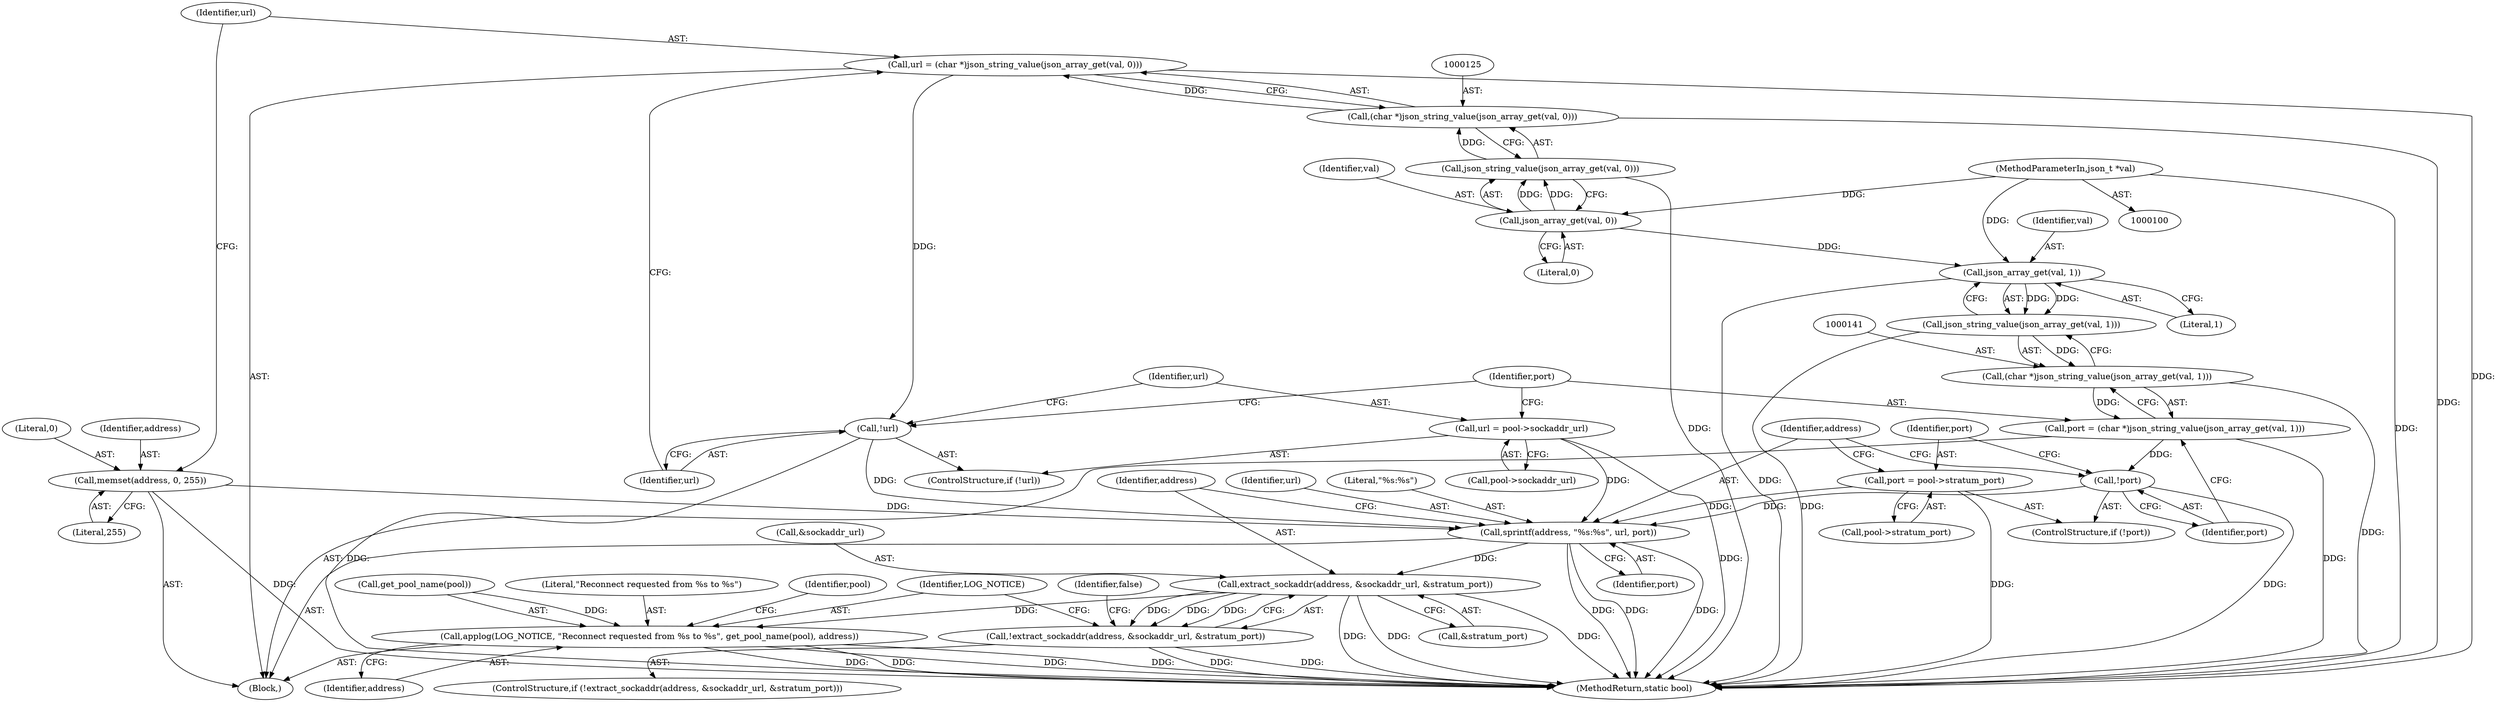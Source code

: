 digraph "1_sgminer_78cc408369bdbbd440196c93574098d1482efbce@API" {
"1000154" [label="(Call,sprintf(address, \"%s:%s\", url, port))"];
"1000118" [label="(Call,memset(address, 0, 255))"];
"1000131" [label="(Call,!url)"];
"1000122" [label="(Call,url = (char *)json_string_value(json_array_get(val, 0)))"];
"1000124" [label="(Call,(char *)json_string_value(json_array_get(val, 0)))"];
"1000126" [label="(Call,json_string_value(json_array_get(val, 0)))"];
"1000127" [label="(Call,json_array_get(val, 0))"];
"1000102" [label="(MethodParameterIn,json_t *val)"];
"1000133" [label="(Call,url = pool->sockaddr_url)"];
"1000147" [label="(Call,!port)"];
"1000138" [label="(Call,port = (char *)json_string_value(json_array_get(val, 1)))"];
"1000140" [label="(Call,(char *)json_string_value(json_array_get(val, 1)))"];
"1000142" [label="(Call,json_string_value(json_array_get(val, 1)))"];
"1000143" [label="(Call,json_array_get(val, 1))"];
"1000149" [label="(Call,port = pool->stratum_port)"];
"1000161" [label="(Call,extract_sockaddr(address, &sockaddr_url, &stratum_port))"];
"1000160" [label="(Call,!extract_sockaddr(address, &sockaddr_url, &stratum_port))"];
"1000169" [label="(Call,applog(LOG_NOTICE, \"Reconnect requested from %s to %s\", get_pool_name(pool), address))"];
"1000139" [label="(Identifier,port)"];
"1000126" [label="(Call,json_string_value(json_array_get(val, 0)))"];
"1000128" [label="(Identifier,val)"];
"1000122" [label="(Call,url = (char *)json_string_value(json_array_get(val, 0)))"];
"1000151" [label="(Call,pool->stratum_port)"];
"1000130" [label="(ControlStructure,if (!url))"];
"1000143" [label="(Call,json_array_get(val, 1))"];
"1000155" [label="(Identifier,address)"];
"1000157" [label="(Identifier,url)"];
"1000171" [label="(Literal,\"Reconnect requested from %s to %s\")"];
"1000140" [label="(Call,(char *)json_string_value(json_array_get(val, 1)))"];
"1000165" [label="(Call,&stratum_port)"];
"1000120" [label="(Literal,0)"];
"1000161" [label="(Call,extract_sockaddr(address, &sockaddr_url, &stratum_port))"];
"1000156" [label="(Literal,\"%s:%s\")"];
"1000142" [label="(Call,json_string_value(json_array_get(val, 1)))"];
"1000119" [label="(Identifier,address)"];
"1000118" [label="(Call,memset(address, 0, 255))"];
"1000148" [label="(Identifier,port)"];
"1000147" [label="(Call,!port)"];
"1000135" [label="(Call,pool->sockaddr_url)"];
"1000138" [label="(Call,port = (char *)json_string_value(json_array_get(val, 1)))"];
"1000160" [label="(Call,!extract_sockaddr(address, &sockaddr_url, &stratum_port))"];
"1000169" [label="(Call,applog(LOG_NOTICE, \"Reconnect requested from %s to %s\", get_pool_name(pool), address))"];
"1000146" [label="(ControlStructure,if (!port))"];
"1000124" [label="(Call,(char *)json_string_value(json_array_get(val, 0)))"];
"1000129" [label="(Literal,0)"];
"1000133" [label="(Call,url = pool->sockaddr_url)"];
"1000131" [label="(Call,!url)"];
"1000159" [label="(ControlStructure,if (!extract_sockaddr(address, &sockaddr_url, &stratum_port)))"];
"1000162" [label="(Identifier,address)"];
"1000127" [label="(Call,json_array_get(val, 0))"];
"1000168" [label="(Identifier,false)"];
"1000103" [label="(Block,)"];
"1000163" [label="(Call,&sockaddr_url)"];
"1000102" [label="(MethodParameterIn,json_t *val)"];
"1000149" [label="(Call,port = pool->stratum_port)"];
"1000154" [label="(Call,sprintf(address, \"%s:%s\", url, port))"];
"1000176" [label="(Identifier,pool)"];
"1000134" [label="(Identifier,url)"];
"1000132" [label="(Identifier,url)"];
"1000170" [label="(Identifier,LOG_NOTICE)"];
"1000231" [label="(MethodReturn,static bool)"];
"1000174" [label="(Identifier,address)"];
"1000145" [label="(Literal,1)"];
"1000150" [label="(Identifier,port)"];
"1000158" [label="(Identifier,port)"];
"1000172" [label="(Call,get_pool_name(pool))"];
"1000121" [label="(Literal,255)"];
"1000123" [label="(Identifier,url)"];
"1000144" [label="(Identifier,val)"];
"1000154" -> "1000103"  [label="AST: "];
"1000154" -> "1000158"  [label="CFG: "];
"1000155" -> "1000154"  [label="AST: "];
"1000156" -> "1000154"  [label="AST: "];
"1000157" -> "1000154"  [label="AST: "];
"1000158" -> "1000154"  [label="AST: "];
"1000162" -> "1000154"  [label="CFG: "];
"1000154" -> "1000231"  [label="DDG: "];
"1000154" -> "1000231"  [label="DDG: "];
"1000154" -> "1000231"  [label="DDG: "];
"1000118" -> "1000154"  [label="DDG: "];
"1000131" -> "1000154"  [label="DDG: "];
"1000133" -> "1000154"  [label="DDG: "];
"1000147" -> "1000154"  [label="DDG: "];
"1000149" -> "1000154"  [label="DDG: "];
"1000154" -> "1000161"  [label="DDG: "];
"1000118" -> "1000103"  [label="AST: "];
"1000118" -> "1000121"  [label="CFG: "];
"1000119" -> "1000118"  [label="AST: "];
"1000120" -> "1000118"  [label="AST: "];
"1000121" -> "1000118"  [label="AST: "];
"1000123" -> "1000118"  [label="CFG: "];
"1000118" -> "1000231"  [label="DDG: "];
"1000131" -> "1000130"  [label="AST: "];
"1000131" -> "1000132"  [label="CFG: "];
"1000132" -> "1000131"  [label="AST: "];
"1000134" -> "1000131"  [label="CFG: "];
"1000139" -> "1000131"  [label="CFG: "];
"1000131" -> "1000231"  [label="DDG: "];
"1000122" -> "1000131"  [label="DDG: "];
"1000122" -> "1000103"  [label="AST: "];
"1000122" -> "1000124"  [label="CFG: "];
"1000123" -> "1000122"  [label="AST: "];
"1000124" -> "1000122"  [label="AST: "];
"1000132" -> "1000122"  [label="CFG: "];
"1000122" -> "1000231"  [label="DDG: "];
"1000124" -> "1000122"  [label="DDG: "];
"1000124" -> "1000126"  [label="CFG: "];
"1000125" -> "1000124"  [label="AST: "];
"1000126" -> "1000124"  [label="AST: "];
"1000124" -> "1000231"  [label="DDG: "];
"1000126" -> "1000124"  [label="DDG: "];
"1000126" -> "1000127"  [label="CFG: "];
"1000127" -> "1000126"  [label="AST: "];
"1000126" -> "1000231"  [label="DDG: "];
"1000127" -> "1000126"  [label="DDG: "];
"1000127" -> "1000126"  [label="DDG: "];
"1000127" -> "1000129"  [label="CFG: "];
"1000128" -> "1000127"  [label="AST: "];
"1000129" -> "1000127"  [label="AST: "];
"1000102" -> "1000127"  [label="DDG: "];
"1000127" -> "1000143"  [label="DDG: "];
"1000102" -> "1000100"  [label="AST: "];
"1000102" -> "1000231"  [label="DDG: "];
"1000102" -> "1000143"  [label="DDG: "];
"1000133" -> "1000130"  [label="AST: "];
"1000133" -> "1000135"  [label="CFG: "];
"1000134" -> "1000133"  [label="AST: "];
"1000135" -> "1000133"  [label="AST: "];
"1000139" -> "1000133"  [label="CFG: "];
"1000133" -> "1000231"  [label="DDG: "];
"1000147" -> "1000146"  [label="AST: "];
"1000147" -> "1000148"  [label="CFG: "];
"1000148" -> "1000147"  [label="AST: "];
"1000150" -> "1000147"  [label="CFG: "];
"1000155" -> "1000147"  [label="CFG: "];
"1000147" -> "1000231"  [label="DDG: "];
"1000138" -> "1000147"  [label="DDG: "];
"1000138" -> "1000103"  [label="AST: "];
"1000138" -> "1000140"  [label="CFG: "];
"1000139" -> "1000138"  [label="AST: "];
"1000140" -> "1000138"  [label="AST: "];
"1000148" -> "1000138"  [label="CFG: "];
"1000138" -> "1000231"  [label="DDG: "];
"1000140" -> "1000138"  [label="DDG: "];
"1000140" -> "1000142"  [label="CFG: "];
"1000141" -> "1000140"  [label="AST: "];
"1000142" -> "1000140"  [label="AST: "];
"1000140" -> "1000231"  [label="DDG: "];
"1000142" -> "1000140"  [label="DDG: "];
"1000142" -> "1000143"  [label="CFG: "];
"1000143" -> "1000142"  [label="AST: "];
"1000142" -> "1000231"  [label="DDG: "];
"1000143" -> "1000142"  [label="DDG: "];
"1000143" -> "1000142"  [label="DDG: "];
"1000143" -> "1000145"  [label="CFG: "];
"1000144" -> "1000143"  [label="AST: "];
"1000145" -> "1000143"  [label="AST: "];
"1000143" -> "1000231"  [label="DDG: "];
"1000149" -> "1000146"  [label="AST: "];
"1000149" -> "1000151"  [label="CFG: "];
"1000150" -> "1000149"  [label="AST: "];
"1000151" -> "1000149"  [label="AST: "];
"1000155" -> "1000149"  [label="CFG: "];
"1000149" -> "1000231"  [label="DDG: "];
"1000161" -> "1000160"  [label="AST: "];
"1000161" -> "1000165"  [label="CFG: "];
"1000162" -> "1000161"  [label="AST: "];
"1000163" -> "1000161"  [label="AST: "];
"1000165" -> "1000161"  [label="AST: "];
"1000160" -> "1000161"  [label="CFG: "];
"1000161" -> "1000231"  [label="DDG: "];
"1000161" -> "1000231"  [label="DDG: "];
"1000161" -> "1000231"  [label="DDG: "];
"1000161" -> "1000160"  [label="DDG: "];
"1000161" -> "1000160"  [label="DDG: "];
"1000161" -> "1000160"  [label="DDG: "];
"1000161" -> "1000169"  [label="DDG: "];
"1000160" -> "1000159"  [label="AST: "];
"1000168" -> "1000160"  [label="CFG: "];
"1000170" -> "1000160"  [label="CFG: "];
"1000160" -> "1000231"  [label="DDG: "];
"1000160" -> "1000231"  [label="DDG: "];
"1000169" -> "1000103"  [label="AST: "];
"1000169" -> "1000174"  [label="CFG: "];
"1000170" -> "1000169"  [label="AST: "];
"1000171" -> "1000169"  [label="AST: "];
"1000172" -> "1000169"  [label="AST: "];
"1000174" -> "1000169"  [label="AST: "];
"1000176" -> "1000169"  [label="CFG: "];
"1000169" -> "1000231"  [label="DDG: "];
"1000169" -> "1000231"  [label="DDG: "];
"1000169" -> "1000231"  [label="DDG: "];
"1000169" -> "1000231"  [label="DDG: "];
"1000172" -> "1000169"  [label="DDG: "];
}
